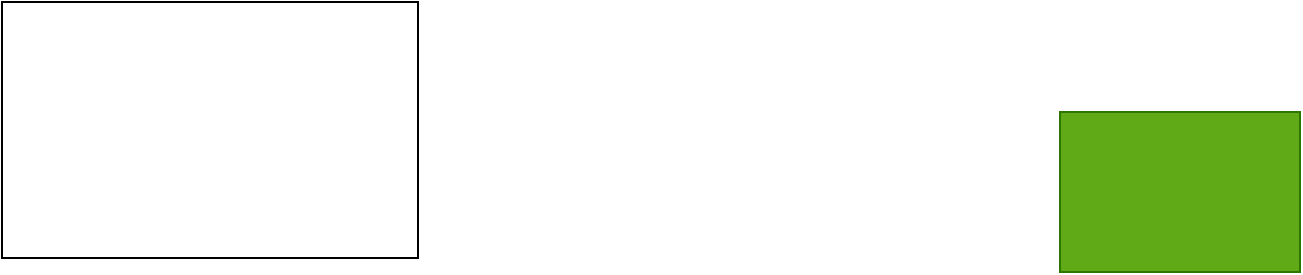 <mxfile version="17.4.2" type="github">
  <diagram id="lKLa5IBVYI6nlQgQq4Vg" name="Page-1">
    <mxGraphModel dx="533" dy="563" grid="1" gridSize="10" guides="1" tooltips="1" connect="1" arrows="1" fold="1" page="0" pageScale="1" pageWidth="827" pageHeight="1169" background="#ffffff" math="0" shadow="0">
      <root>
        <mxCell id="0" />
        <mxCell id="1" parent="0" />
        <mxCell id="ndqQEhta4aHcwLaEQJGY-1" value="" style="rounded=0;whiteSpace=wrap;html=1;hachureGap=4;" parent="1" vertex="1">
          <mxGeometry x="231" y="225" width="208" height="128" as="geometry" />
        </mxCell>
        <mxCell id="gaxeG6PEVsEQ_oL3GnF1-3" value="" style="rounded=0;whiteSpace=wrap;html=1;hachureGap=4;fillColor=#60a917;fontColor=#ffffff;strokeColor=#2D7600;" vertex="1" parent="1">
          <mxGeometry x="760" y="280" width="120" height="80" as="geometry" />
        </mxCell>
      </root>
    </mxGraphModel>
  </diagram>
</mxfile>
